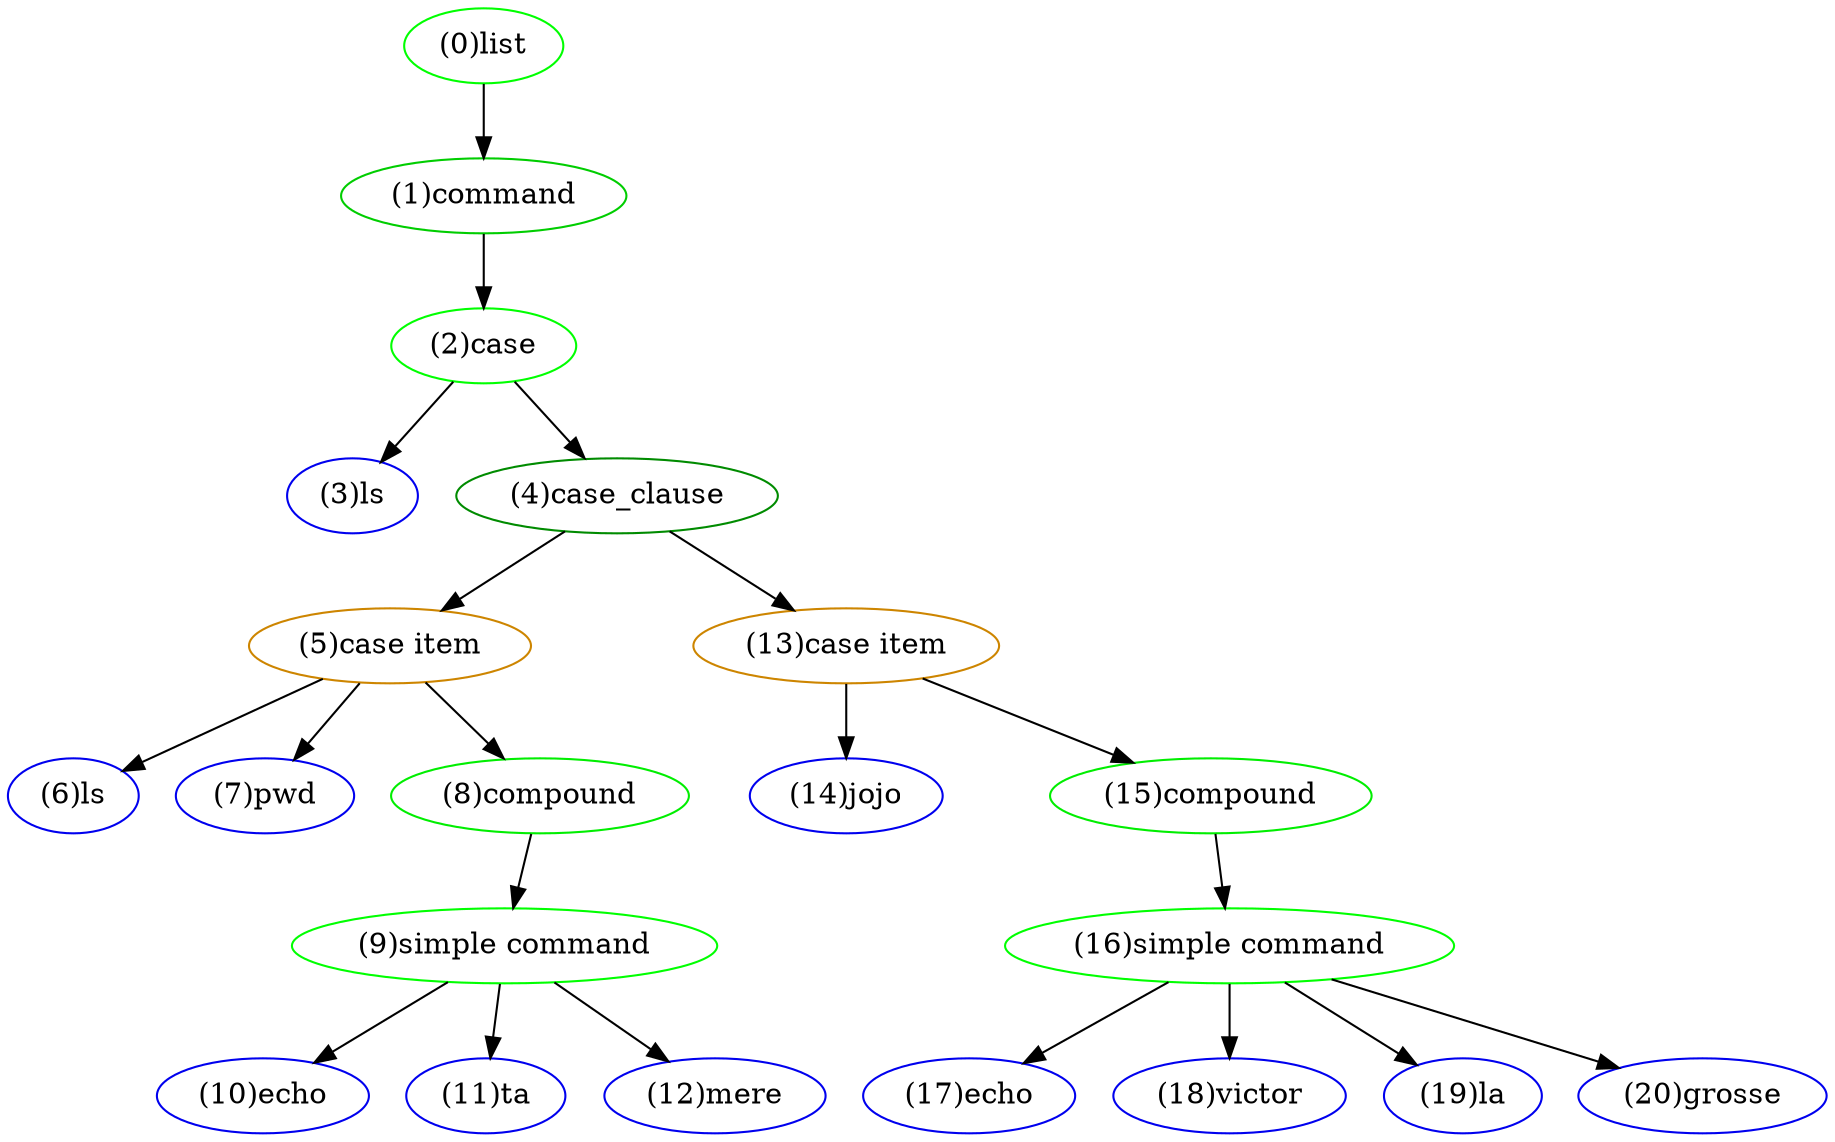 digraph G {
"(0)list"[color=green]
"(1)command"[color=green3]
"(0)list" -> "(1)command"
"(1)command"[color=green3]
"(2)case"[color=green1]
"(1)command" -> "(2)case"
"(2)case"[color=green1]
"(3)ls"[color=blue2]
"(2)case" -> "(3)ls"
"(3)ls"[color=blue2]
"(4)case_clause"[color=green4]
"(2)case" -> "(4)case_clause"
"(4)case_clause"[color=green4]
"(5)case item"[color=orange3]
"(4)case_clause" -> "(5)case item"
"(5)case item"[color=orange3]
"(6)ls"[color=blue2]
"(5)case item" -> "(6)ls"
"(6)ls"[color=blue2]
"(7)pwd"[color=blue2]
"(5)case item" -> "(7)pwd"
"(7)pwd"[color=blue2]
"(8)compound"[color=green2]
"(5)case item" -> "(8)compound"
"(8)compound"[color=green2]
"(9)simple command"[color=green1]
"(8)compound" -> "(9)simple command"
"(9)simple command"[color=green1]
"(10)echo"[color=blue2]
"(9)simple command" -> "(10)echo"
"(10)echo"[color=blue2]
"(11)ta"[color=blue2]
"(9)simple command" -> "(11)ta"
"(11)ta"[color=blue2]
"(12)mere"[color=blue2]
"(9)simple command" -> "(12)mere"
"(12)mere"[color=blue2]
"(13)case item"[color=orange3]
"(4)case_clause" -> "(13)case item"
"(13)case item"[color=orange3]
"(14)jojo"[color=blue2]
"(13)case item" -> "(14)jojo"
"(14)jojo"[color=blue2]
"(15)compound"[color=green2]
"(13)case item" -> "(15)compound"
"(15)compound"[color=green2]
"(16)simple command"[color=green1]
"(15)compound" -> "(16)simple command"
"(16)simple command"[color=green1]
"(17)echo"[color=blue2]
"(16)simple command" -> "(17)echo"
"(17)echo"[color=blue2]
"(18)victor"[color=blue2]
"(16)simple command" -> "(18)victor"
"(18)victor"[color=blue2]
"(19)la"[color=blue2]
"(16)simple command" -> "(19)la"
"(19)la"[color=blue2]
"(20)grosse"[color=blue2]
"(16)simple command" -> "(20)grosse"
"(20)grosse"[color=blue2]
}
